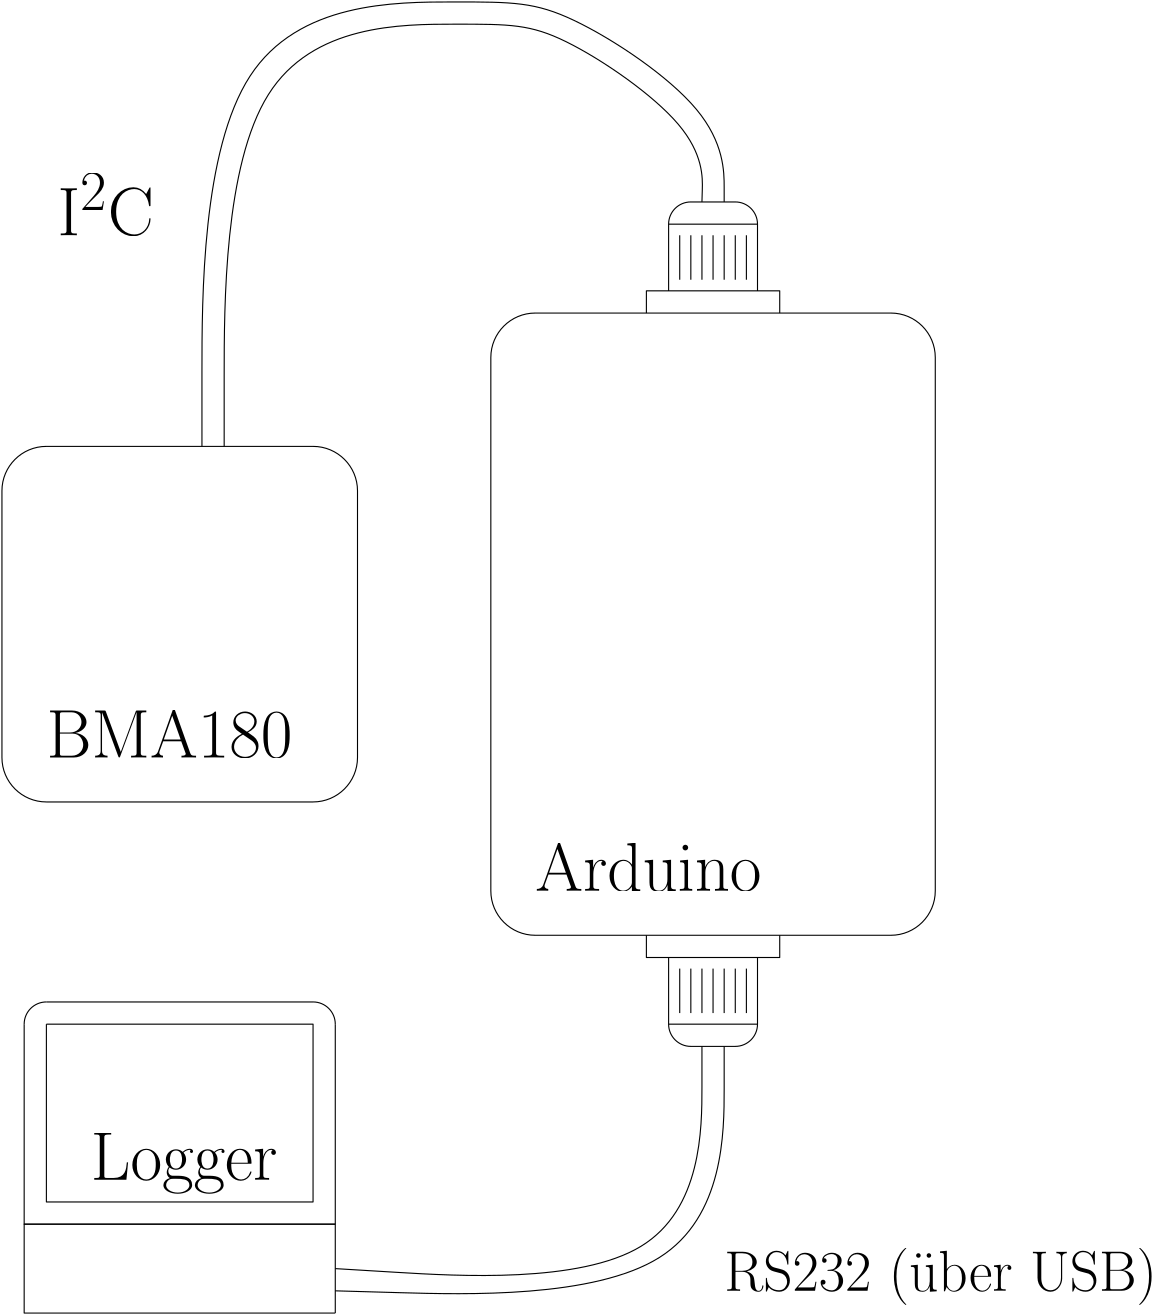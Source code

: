 <?xml version="1.0"?>
<!DOCTYPE ipe SYSTEM "ipe.dtd">
<ipe version="70005" creator="Ipe 7.1.2">
<info created="D:20120814114407" modified="D:20120814114407"/>
<ipestyle name="basic">
<symbol name="arrow/arc(spx)">
<path stroke="sym-stroke" fill="sym-stroke" pen="sym-pen">
0 0 m
-1 0.333 l
-1 -0.333 l
h
</path>
</symbol>
<symbol name="arrow/farc(spx)">
<path stroke="sym-stroke" fill="white" pen="sym-pen">
0 0 m
-1 0.333 l
-1 -0.333 l
h
</path>
</symbol>
<symbol name="mark/circle(sx)" transformations="translations">
<path fill="sym-stroke">
0.6 0 0 0.6 0 0 e
0.4 0 0 0.4 0 0 e
</path>
</symbol>
<symbol name="mark/disk(sx)" transformations="translations">
<path fill="sym-stroke">
0.6 0 0 0.6 0 0 e
</path>
</symbol>
<symbol name="mark/fdisk(sfx)" transformations="translations">
<group>
<path fill="sym-fill">
0.5 0 0 0.5 0 0 e
</path>
<path fill="sym-stroke" fillrule="eofill">
0.6 0 0 0.6 0 0 e
0.4 0 0 0.4 0 0 e
</path>
</group>
</symbol>
<symbol name="mark/box(sx)" transformations="translations">
<path fill="sym-stroke" fillrule="eofill">
-0.6 -0.6 m
0.6 -0.6 l
0.6 0.6 l
-0.6 0.6 l
h
-0.4 -0.4 m
0.4 -0.4 l
0.4 0.4 l
-0.4 0.4 l
h
</path>
</symbol>
<symbol name="mark/square(sx)" transformations="translations">
<path fill="sym-stroke">
-0.6 -0.6 m
0.6 -0.6 l
0.6 0.6 l
-0.6 0.6 l
h
</path>
</symbol>
<symbol name="mark/fsquare(sfx)" transformations="translations">
<group>
<path fill="sym-fill">
-0.5 -0.5 m
0.5 -0.5 l
0.5 0.5 l
-0.5 0.5 l
h
</path>
<path fill="sym-stroke" fillrule="eofill">
-0.6 -0.6 m
0.6 -0.6 l
0.6 0.6 l
-0.6 0.6 l
h
-0.4 -0.4 m
0.4 -0.4 l
0.4 0.4 l
-0.4 0.4 l
h
</path>
</group>
</symbol>
<symbol name="mark/cross(sx)" transformations="translations">
<group>
<path fill="sym-stroke">
-0.43 -0.57 m
0.57 0.43 l
0.43 0.57 l
-0.57 -0.43 l
h
</path>
<path fill="sym-stroke">
-0.43 0.57 m
0.57 -0.43 l
0.43 -0.57 l
-0.57 0.43 l
h
</path>
</group>
</symbol>
<symbol name="arrow/fnormal(spx)">
<path stroke="sym-stroke" fill="white" pen="sym-pen">
0 0 m
-1 0.333 l
-1 -0.333 l
h
</path>
</symbol>
<symbol name="arrow/pointed(spx)">
<path stroke="sym-stroke" fill="sym-stroke" pen="sym-pen">
0 0 m
-1 0.333 l
-0.8 0 l
-1 -0.333 l
h
</path>
</symbol>
<symbol name="arrow/fpointed(spx)">
<path stroke="sym-stroke" fill="white" pen="sym-pen">
0 0 m
-1 0.333 l
-0.8 0 l
-1 -0.333 l
h
</path>
</symbol>
<symbol name="arrow/linear(spx)">
<path stroke="sym-stroke" pen="sym-pen">
-1 0.333 m
0 0 l
-1 -0.333 l
</path>
</symbol>
<symbol name="arrow/fdouble(spx)">
<path stroke="sym-stroke" fill="white" pen="sym-pen">
0 0 m
-1 0.333 l
-1 -0.333 l
h
-1 0 m
-2 0.333 l
-2 -0.333 l
h
</path>
</symbol>
<symbol name="arrow/double(spx)">
<path stroke="sym-stroke" fill="sym-stroke" pen="sym-pen">
0 0 m
-1 0.333 l
-1 -0.333 l
h
-1 0 m
-2 0.333 l
-2 -0.333 l
h
</path>
</symbol>
<pen name="heavier" value="0.8"/>
<pen name="fat" value="1.2"/>
<pen name="ultrafat" value="2"/>
<symbolsize name="large" value="5"/>
<symbolsize name="small" value="2"/>
<symbolsize name="tiny" value="1.1"/>
<arrowsize name="large" value="10"/>
<arrowsize name="small" value="5"/>
<arrowsize name="tiny" value="3"/>
<color name="red" value="1 0 0"/>
<color name="green" value="0 1 0"/>
<color name="blue" value="0 0 1"/>
<color name="yellow" value="1 1 0"/>
<color name="orange" value="1 0.647 0"/>
<color name="gold" value="1 0.843 0"/>
<color name="purple" value="0.627 0.125 0.941"/>
<color name="gray" value="0.745"/>
<color name="brown" value="0.647 0.165 0.165"/>
<color name="navy" value="0 0 0.502"/>
<color name="pink" value="1 0.753 0.796"/>
<color name="seagreen" value="0.18 0.545 0.341"/>
<color name="turquoise" value="0.251 0.878 0.816"/>
<color name="violet" value="0.933 0.51 0.933"/>
<color name="darkblue" value="0 0 0.545"/>
<color name="darkcyan" value="0 0.545 0.545"/>
<color name="darkgray" value="0.663"/>
<color name="darkgreen" value="0 0.392 0"/>
<color name="darkmagenta" value="0.545 0 0.545"/>
<color name="darkorange" value="1 0.549 0"/>
<color name="darkred" value="0.545 0 0"/>
<color name="lightblue" value="0.678 0.847 0.902"/>
<color name="lightcyan" value="0.878 1 1"/>
<color name="lightgray" value="0.827"/>
<color name="lightgreen" value="0.565 0.933 0.565"/>
<color name="lightyellow" value="1 1 0.878"/>
<dashstyle name="dashed" value="[4] 0"/>
<dashstyle name="dotted" value="[1 3] 0"/>
<dashstyle name="dash dotted" value="[4 2 1 2] 0"/>
<dashstyle name="dash dot dotted" value="[4 2 1 2 1 2] 0"/>
<textsize name="large" value="\large"/>
<textsize name="Large" value="\Large"/>
<textsize name="LARGE" value="\LARGE"/>
<textsize name="huge" value="\huge"/>
<textsize name="Huge" value="\Huge"/>
<textsize name="small" value="\small"/>
<textsize name="footnote" value="\footnotesize"/>
<textsize name="tiny" value="\tiny"/>
<textstyle name="center" begin="\begin{center}" end="\end{center}"/>
<textstyle name="itemize" begin="\begin{itemize}" end="\end{itemize}"/>
<textstyle name="item" begin="\begin{itemize}\item{}" end="\end{itemize}"/>
<gridsize name="4 pts" value="4"/>
<gridsize name="8 pts (~3 mm)" value="8"/>
<gridsize name="16 pts (~6 mm)" value="16"/>
<gridsize name="32 pts (~12 mm)" value="32"/>
<gridsize name="10 pts (~3.5 mm)" value="10"/>
<gridsize name="20 pts (~7 mm)" value="20"/>
<gridsize name="14 pts (~5 mm)" value="14"/>
<gridsize name="28 pts (~10 mm)" value="28"/>
<gridsize name="56 pts (~20 mm)" value="56"/>
<anglesize name="90 deg" value="90"/>
<anglesize name="60 deg" value="60"/>
<anglesize name="45 deg" value="45"/>
<anglesize name="30 deg" value="30"/>
<anglesize name="22.5 deg" value="22.5"/>
<tiling name="falling" angle="-60" step="4" width="1"/>
<tiling name="rising" angle="30" step="4" width="1"/>
</ipestyle>
<page>
<layer name="alpha"/>
<view layers="alpha" active="alpha"/>
<path layer="alpha" stroke="black">
96 416 m
192 416 l
192 352 l
96 352 l
96 416 l
</path>
<path stroke="black">
96 424 m
192 424 l
192 424 l
</path>
<path stroke="black">
200 416 m
200 344 l
</path>
<path stroke="black">
88 416 m
88 344 l
200 344 l
</path>
<path stroke="black">
200 312 m
88 312 l
88 344 l
200 344 l
200 312 l
</path>
<path stroke="black">
96 424 m
8 0 0 8 96 416 88 416 a
</path>
<path stroke="black">
200 416 m
8 0 0 8 192 416 192 424 a
</path>
<path matrix="1 0 0 1 0 -80" stroke="black">
256 736 m
256 544 l
16 0 0 16 272 544 272 528 a
400 528 l
16 0 0 16 400 544 416 544 a
416 736 l
16 0 0 16 400 736 400 752 a
272 752 l
16 0 0 16 272 736 256 736 a
h
</path>
<path matrix="1 0 0 1 16 -128" stroke="black">
64 736 m
64 640 l
16 0 0 16 80 640 80 624 a
176 624 l
16 0 0 16 176 640 192 640 a
192 736 l
16 0 0 16 176 736 176 752 a
80 752 l
16 0 0 16 80 736 64 736 a
h
</path>
<path stroke="black">
312 672 m
312 680 l
360 680 l
360 672 l
320 680 m
320 704 l
352 680 m
352 704 l
344 712 m
328 712 l
352 704 m
8 0 0 8 344 704 344 712 a
328 712 m
8 0 0 8 328 704 320 704 a
352 704 m
320 704 l
324 700 m
324 684 l
328 700 m
328 684 l
332 700 m
332 684 l
336 700 m
336 684 l
340 700 m
340 684 l
344 700 m
344 684 l
348 700 m
348 684 l
</path>
<path matrix="-1 0 0 -1 672 1120" stroke="black">
312 672 m
312 680 l
360 680 l
360 672 l
320 680 m
320 704 l
352 680 m
352 704 l
344 712 m
328 712 l
352 704 m
8 0 0 8 344 704 344 712 a
328 712 m
8 0 0 8 328 704 320 704 a
352 704 m
320 704 l
324 700 m
324 684 l
328 700 m
328 684 l
332 700 m
332 684 l
336 700 m
336 684 l
340 700 m
340 684 l
344 700 m
344 684 l
348 700 m
348 684 l
</path>
<path stroke="black">
152 624 m
152 784
256 784
280 784
340 744
340 712
340 712 s
</path>
<path stroke="black">
160 624 m
160 776
255.568 776
277.622 776
332.757 738
332 712
332 712 s
</path>
<path stroke="black">
340 408 m
340 316
200 320 s
</path>
<path stroke="black">
332 408 m
332 320
200 328 s
</path>
<text transformations="translations" pos="96 512" stroke="black" type="label" width="88.578" height="16.934" depth="0" valign="baseline" size="Huge">BMA180</text>
<text transformations="translations" pos="272 464" stroke="black" type="label" width="81.507" height="17.213" depth="0" valign="baseline" size="Huge">Arduino</text>
<text transformations="translations" pos="112 360" stroke="black" type="label" width="67.231" height="16.936" depth="4.82" valign="baseline" size="Huge">Logger</text>
<text matrix="1 0 0 1 -20 0" transformations="translations" pos="360 320" stroke="black" type="label" width="155.921" height="15.477" depth="5.15" valign="baseline" size="huge">RS232 (\&quot;uber USB)</text>
<text matrix="1 0 0 1 20 0" transformations="translations" pos="80 700" stroke="black" type="label" width="34.642" height="22.314" depth="0" valign="baseline" size="Huge">I$^2$C</text>
</page>
</ipe>
